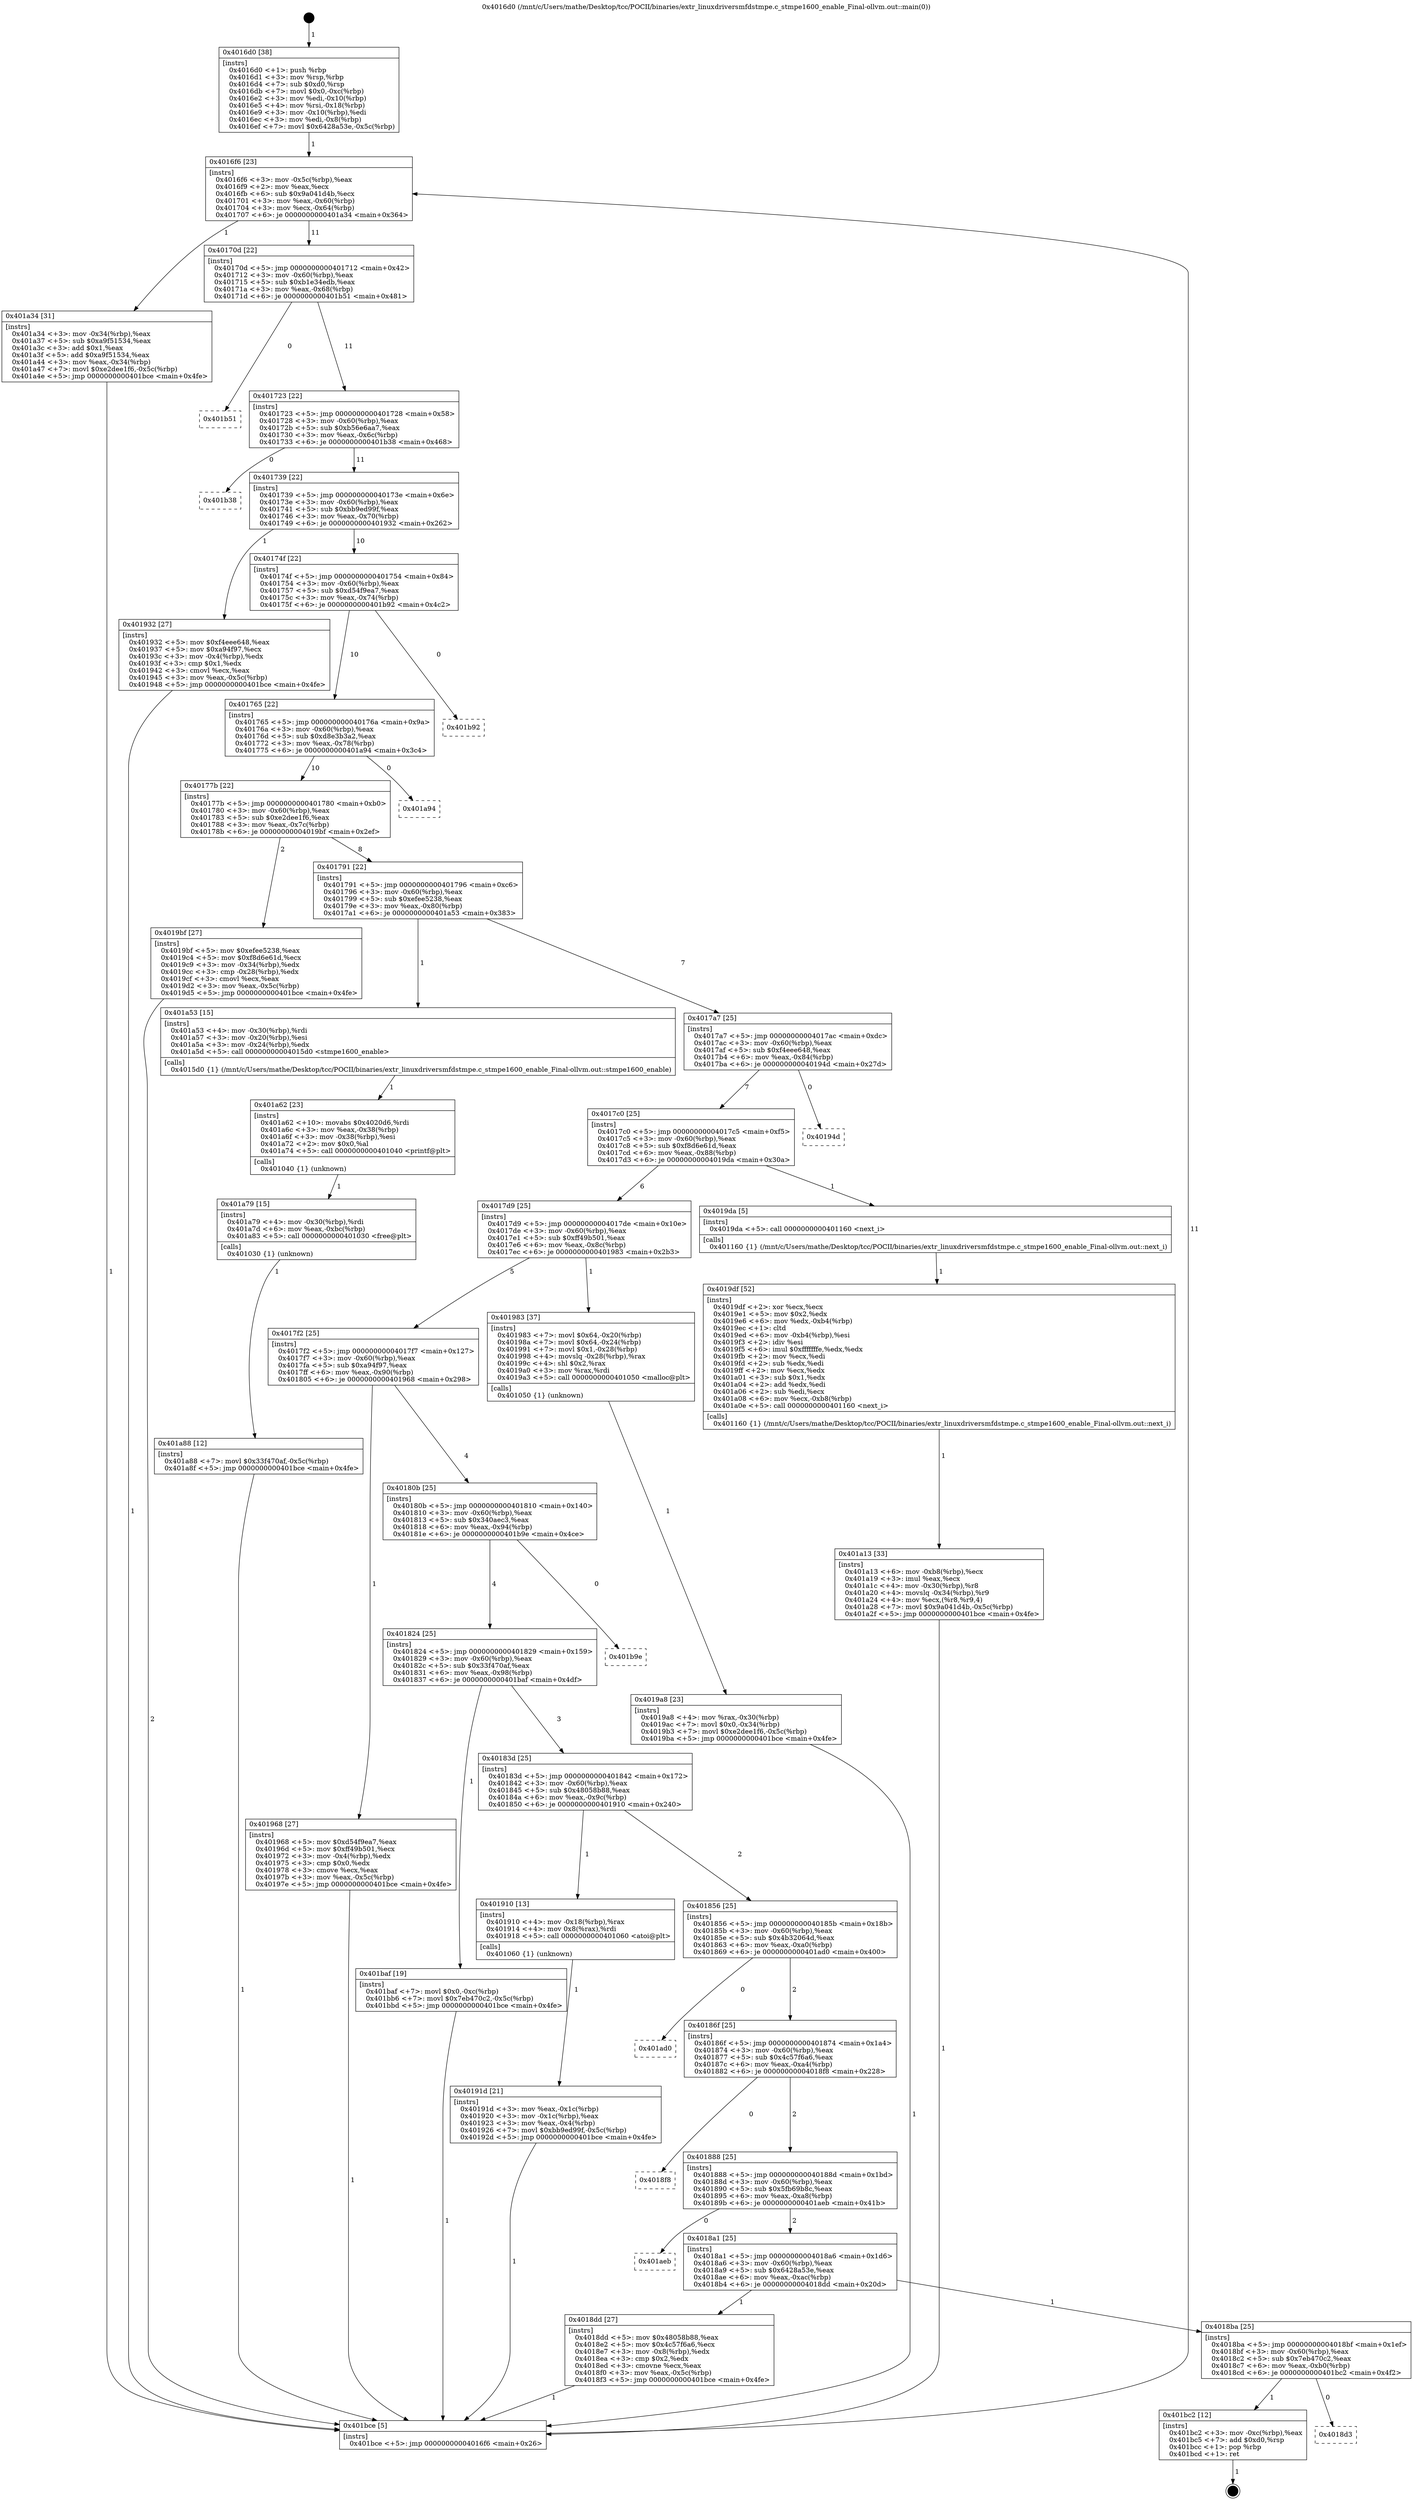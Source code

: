 digraph "0x4016d0" {
  label = "0x4016d0 (/mnt/c/Users/mathe/Desktop/tcc/POCII/binaries/extr_linuxdriversmfdstmpe.c_stmpe1600_enable_Final-ollvm.out::main(0))"
  labelloc = "t"
  node[shape=record]

  Entry [label="",width=0.3,height=0.3,shape=circle,fillcolor=black,style=filled]
  "0x4016f6" [label="{
     0x4016f6 [23]\l
     | [instrs]\l
     &nbsp;&nbsp;0x4016f6 \<+3\>: mov -0x5c(%rbp),%eax\l
     &nbsp;&nbsp;0x4016f9 \<+2\>: mov %eax,%ecx\l
     &nbsp;&nbsp;0x4016fb \<+6\>: sub $0x9a041d4b,%ecx\l
     &nbsp;&nbsp;0x401701 \<+3\>: mov %eax,-0x60(%rbp)\l
     &nbsp;&nbsp;0x401704 \<+3\>: mov %ecx,-0x64(%rbp)\l
     &nbsp;&nbsp;0x401707 \<+6\>: je 0000000000401a34 \<main+0x364\>\l
  }"]
  "0x401a34" [label="{
     0x401a34 [31]\l
     | [instrs]\l
     &nbsp;&nbsp;0x401a34 \<+3\>: mov -0x34(%rbp),%eax\l
     &nbsp;&nbsp;0x401a37 \<+5\>: sub $0xa9f51534,%eax\l
     &nbsp;&nbsp;0x401a3c \<+3\>: add $0x1,%eax\l
     &nbsp;&nbsp;0x401a3f \<+5\>: add $0xa9f51534,%eax\l
     &nbsp;&nbsp;0x401a44 \<+3\>: mov %eax,-0x34(%rbp)\l
     &nbsp;&nbsp;0x401a47 \<+7\>: movl $0xe2dee1f6,-0x5c(%rbp)\l
     &nbsp;&nbsp;0x401a4e \<+5\>: jmp 0000000000401bce \<main+0x4fe\>\l
  }"]
  "0x40170d" [label="{
     0x40170d [22]\l
     | [instrs]\l
     &nbsp;&nbsp;0x40170d \<+5\>: jmp 0000000000401712 \<main+0x42\>\l
     &nbsp;&nbsp;0x401712 \<+3\>: mov -0x60(%rbp),%eax\l
     &nbsp;&nbsp;0x401715 \<+5\>: sub $0xb1e34edb,%eax\l
     &nbsp;&nbsp;0x40171a \<+3\>: mov %eax,-0x68(%rbp)\l
     &nbsp;&nbsp;0x40171d \<+6\>: je 0000000000401b51 \<main+0x481\>\l
  }"]
  Exit [label="",width=0.3,height=0.3,shape=circle,fillcolor=black,style=filled,peripheries=2]
  "0x401b51" [label="{
     0x401b51\l
  }", style=dashed]
  "0x401723" [label="{
     0x401723 [22]\l
     | [instrs]\l
     &nbsp;&nbsp;0x401723 \<+5\>: jmp 0000000000401728 \<main+0x58\>\l
     &nbsp;&nbsp;0x401728 \<+3\>: mov -0x60(%rbp),%eax\l
     &nbsp;&nbsp;0x40172b \<+5\>: sub $0xb56e6aa7,%eax\l
     &nbsp;&nbsp;0x401730 \<+3\>: mov %eax,-0x6c(%rbp)\l
     &nbsp;&nbsp;0x401733 \<+6\>: je 0000000000401b38 \<main+0x468\>\l
  }"]
  "0x4018d3" [label="{
     0x4018d3\l
  }", style=dashed]
  "0x401b38" [label="{
     0x401b38\l
  }", style=dashed]
  "0x401739" [label="{
     0x401739 [22]\l
     | [instrs]\l
     &nbsp;&nbsp;0x401739 \<+5\>: jmp 000000000040173e \<main+0x6e\>\l
     &nbsp;&nbsp;0x40173e \<+3\>: mov -0x60(%rbp),%eax\l
     &nbsp;&nbsp;0x401741 \<+5\>: sub $0xbb9ed99f,%eax\l
     &nbsp;&nbsp;0x401746 \<+3\>: mov %eax,-0x70(%rbp)\l
     &nbsp;&nbsp;0x401749 \<+6\>: je 0000000000401932 \<main+0x262\>\l
  }"]
  "0x401bc2" [label="{
     0x401bc2 [12]\l
     | [instrs]\l
     &nbsp;&nbsp;0x401bc2 \<+3\>: mov -0xc(%rbp),%eax\l
     &nbsp;&nbsp;0x401bc5 \<+7\>: add $0xd0,%rsp\l
     &nbsp;&nbsp;0x401bcc \<+1\>: pop %rbp\l
     &nbsp;&nbsp;0x401bcd \<+1\>: ret\l
  }"]
  "0x401932" [label="{
     0x401932 [27]\l
     | [instrs]\l
     &nbsp;&nbsp;0x401932 \<+5\>: mov $0xf4eee648,%eax\l
     &nbsp;&nbsp;0x401937 \<+5\>: mov $0xa94f97,%ecx\l
     &nbsp;&nbsp;0x40193c \<+3\>: mov -0x4(%rbp),%edx\l
     &nbsp;&nbsp;0x40193f \<+3\>: cmp $0x1,%edx\l
     &nbsp;&nbsp;0x401942 \<+3\>: cmovl %ecx,%eax\l
     &nbsp;&nbsp;0x401945 \<+3\>: mov %eax,-0x5c(%rbp)\l
     &nbsp;&nbsp;0x401948 \<+5\>: jmp 0000000000401bce \<main+0x4fe\>\l
  }"]
  "0x40174f" [label="{
     0x40174f [22]\l
     | [instrs]\l
     &nbsp;&nbsp;0x40174f \<+5\>: jmp 0000000000401754 \<main+0x84\>\l
     &nbsp;&nbsp;0x401754 \<+3\>: mov -0x60(%rbp),%eax\l
     &nbsp;&nbsp;0x401757 \<+5\>: sub $0xd54f9ea7,%eax\l
     &nbsp;&nbsp;0x40175c \<+3\>: mov %eax,-0x74(%rbp)\l
     &nbsp;&nbsp;0x40175f \<+6\>: je 0000000000401b92 \<main+0x4c2\>\l
  }"]
  "0x401a88" [label="{
     0x401a88 [12]\l
     | [instrs]\l
     &nbsp;&nbsp;0x401a88 \<+7\>: movl $0x33f470af,-0x5c(%rbp)\l
     &nbsp;&nbsp;0x401a8f \<+5\>: jmp 0000000000401bce \<main+0x4fe\>\l
  }"]
  "0x401b92" [label="{
     0x401b92\l
  }", style=dashed]
  "0x401765" [label="{
     0x401765 [22]\l
     | [instrs]\l
     &nbsp;&nbsp;0x401765 \<+5\>: jmp 000000000040176a \<main+0x9a\>\l
     &nbsp;&nbsp;0x40176a \<+3\>: mov -0x60(%rbp),%eax\l
     &nbsp;&nbsp;0x40176d \<+5\>: sub $0xd8e3b3a2,%eax\l
     &nbsp;&nbsp;0x401772 \<+3\>: mov %eax,-0x78(%rbp)\l
     &nbsp;&nbsp;0x401775 \<+6\>: je 0000000000401a94 \<main+0x3c4\>\l
  }"]
  "0x401a79" [label="{
     0x401a79 [15]\l
     | [instrs]\l
     &nbsp;&nbsp;0x401a79 \<+4\>: mov -0x30(%rbp),%rdi\l
     &nbsp;&nbsp;0x401a7d \<+6\>: mov %eax,-0xbc(%rbp)\l
     &nbsp;&nbsp;0x401a83 \<+5\>: call 0000000000401030 \<free@plt\>\l
     | [calls]\l
     &nbsp;&nbsp;0x401030 \{1\} (unknown)\l
  }"]
  "0x401a94" [label="{
     0x401a94\l
  }", style=dashed]
  "0x40177b" [label="{
     0x40177b [22]\l
     | [instrs]\l
     &nbsp;&nbsp;0x40177b \<+5\>: jmp 0000000000401780 \<main+0xb0\>\l
     &nbsp;&nbsp;0x401780 \<+3\>: mov -0x60(%rbp),%eax\l
     &nbsp;&nbsp;0x401783 \<+5\>: sub $0xe2dee1f6,%eax\l
     &nbsp;&nbsp;0x401788 \<+3\>: mov %eax,-0x7c(%rbp)\l
     &nbsp;&nbsp;0x40178b \<+6\>: je 00000000004019bf \<main+0x2ef\>\l
  }"]
  "0x401a62" [label="{
     0x401a62 [23]\l
     | [instrs]\l
     &nbsp;&nbsp;0x401a62 \<+10\>: movabs $0x4020d6,%rdi\l
     &nbsp;&nbsp;0x401a6c \<+3\>: mov %eax,-0x38(%rbp)\l
     &nbsp;&nbsp;0x401a6f \<+3\>: mov -0x38(%rbp),%esi\l
     &nbsp;&nbsp;0x401a72 \<+2\>: mov $0x0,%al\l
     &nbsp;&nbsp;0x401a74 \<+5\>: call 0000000000401040 \<printf@plt\>\l
     | [calls]\l
     &nbsp;&nbsp;0x401040 \{1\} (unknown)\l
  }"]
  "0x4019bf" [label="{
     0x4019bf [27]\l
     | [instrs]\l
     &nbsp;&nbsp;0x4019bf \<+5\>: mov $0xefee5238,%eax\l
     &nbsp;&nbsp;0x4019c4 \<+5\>: mov $0xf8d6e61d,%ecx\l
     &nbsp;&nbsp;0x4019c9 \<+3\>: mov -0x34(%rbp),%edx\l
     &nbsp;&nbsp;0x4019cc \<+3\>: cmp -0x28(%rbp),%edx\l
     &nbsp;&nbsp;0x4019cf \<+3\>: cmovl %ecx,%eax\l
     &nbsp;&nbsp;0x4019d2 \<+3\>: mov %eax,-0x5c(%rbp)\l
     &nbsp;&nbsp;0x4019d5 \<+5\>: jmp 0000000000401bce \<main+0x4fe\>\l
  }"]
  "0x401791" [label="{
     0x401791 [22]\l
     | [instrs]\l
     &nbsp;&nbsp;0x401791 \<+5\>: jmp 0000000000401796 \<main+0xc6\>\l
     &nbsp;&nbsp;0x401796 \<+3\>: mov -0x60(%rbp),%eax\l
     &nbsp;&nbsp;0x401799 \<+5\>: sub $0xefee5238,%eax\l
     &nbsp;&nbsp;0x40179e \<+3\>: mov %eax,-0x80(%rbp)\l
     &nbsp;&nbsp;0x4017a1 \<+6\>: je 0000000000401a53 \<main+0x383\>\l
  }"]
  "0x401a13" [label="{
     0x401a13 [33]\l
     | [instrs]\l
     &nbsp;&nbsp;0x401a13 \<+6\>: mov -0xb8(%rbp),%ecx\l
     &nbsp;&nbsp;0x401a19 \<+3\>: imul %eax,%ecx\l
     &nbsp;&nbsp;0x401a1c \<+4\>: mov -0x30(%rbp),%r8\l
     &nbsp;&nbsp;0x401a20 \<+4\>: movslq -0x34(%rbp),%r9\l
     &nbsp;&nbsp;0x401a24 \<+4\>: mov %ecx,(%r8,%r9,4)\l
     &nbsp;&nbsp;0x401a28 \<+7\>: movl $0x9a041d4b,-0x5c(%rbp)\l
     &nbsp;&nbsp;0x401a2f \<+5\>: jmp 0000000000401bce \<main+0x4fe\>\l
  }"]
  "0x401a53" [label="{
     0x401a53 [15]\l
     | [instrs]\l
     &nbsp;&nbsp;0x401a53 \<+4\>: mov -0x30(%rbp),%rdi\l
     &nbsp;&nbsp;0x401a57 \<+3\>: mov -0x20(%rbp),%esi\l
     &nbsp;&nbsp;0x401a5a \<+3\>: mov -0x24(%rbp),%edx\l
     &nbsp;&nbsp;0x401a5d \<+5\>: call 00000000004015d0 \<stmpe1600_enable\>\l
     | [calls]\l
     &nbsp;&nbsp;0x4015d0 \{1\} (/mnt/c/Users/mathe/Desktop/tcc/POCII/binaries/extr_linuxdriversmfdstmpe.c_stmpe1600_enable_Final-ollvm.out::stmpe1600_enable)\l
  }"]
  "0x4017a7" [label="{
     0x4017a7 [25]\l
     | [instrs]\l
     &nbsp;&nbsp;0x4017a7 \<+5\>: jmp 00000000004017ac \<main+0xdc\>\l
     &nbsp;&nbsp;0x4017ac \<+3\>: mov -0x60(%rbp),%eax\l
     &nbsp;&nbsp;0x4017af \<+5\>: sub $0xf4eee648,%eax\l
     &nbsp;&nbsp;0x4017b4 \<+6\>: mov %eax,-0x84(%rbp)\l
     &nbsp;&nbsp;0x4017ba \<+6\>: je 000000000040194d \<main+0x27d\>\l
  }"]
  "0x4019df" [label="{
     0x4019df [52]\l
     | [instrs]\l
     &nbsp;&nbsp;0x4019df \<+2\>: xor %ecx,%ecx\l
     &nbsp;&nbsp;0x4019e1 \<+5\>: mov $0x2,%edx\l
     &nbsp;&nbsp;0x4019e6 \<+6\>: mov %edx,-0xb4(%rbp)\l
     &nbsp;&nbsp;0x4019ec \<+1\>: cltd\l
     &nbsp;&nbsp;0x4019ed \<+6\>: mov -0xb4(%rbp),%esi\l
     &nbsp;&nbsp;0x4019f3 \<+2\>: idiv %esi\l
     &nbsp;&nbsp;0x4019f5 \<+6\>: imul $0xfffffffe,%edx,%edx\l
     &nbsp;&nbsp;0x4019fb \<+2\>: mov %ecx,%edi\l
     &nbsp;&nbsp;0x4019fd \<+2\>: sub %edx,%edi\l
     &nbsp;&nbsp;0x4019ff \<+2\>: mov %ecx,%edx\l
     &nbsp;&nbsp;0x401a01 \<+3\>: sub $0x1,%edx\l
     &nbsp;&nbsp;0x401a04 \<+2\>: add %edx,%edi\l
     &nbsp;&nbsp;0x401a06 \<+2\>: sub %edi,%ecx\l
     &nbsp;&nbsp;0x401a08 \<+6\>: mov %ecx,-0xb8(%rbp)\l
     &nbsp;&nbsp;0x401a0e \<+5\>: call 0000000000401160 \<next_i\>\l
     | [calls]\l
     &nbsp;&nbsp;0x401160 \{1\} (/mnt/c/Users/mathe/Desktop/tcc/POCII/binaries/extr_linuxdriversmfdstmpe.c_stmpe1600_enable_Final-ollvm.out::next_i)\l
  }"]
  "0x40194d" [label="{
     0x40194d\l
  }", style=dashed]
  "0x4017c0" [label="{
     0x4017c0 [25]\l
     | [instrs]\l
     &nbsp;&nbsp;0x4017c0 \<+5\>: jmp 00000000004017c5 \<main+0xf5\>\l
     &nbsp;&nbsp;0x4017c5 \<+3\>: mov -0x60(%rbp),%eax\l
     &nbsp;&nbsp;0x4017c8 \<+5\>: sub $0xf8d6e61d,%eax\l
     &nbsp;&nbsp;0x4017cd \<+6\>: mov %eax,-0x88(%rbp)\l
     &nbsp;&nbsp;0x4017d3 \<+6\>: je 00000000004019da \<main+0x30a\>\l
  }"]
  "0x4019a8" [label="{
     0x4019a8 [23]\l
     | [instrs]\l
     &nbsp;&nbsp;0x4019a8 \<+4\>: mov %rax,-0x30(%rbp)\l
     &nbsp;&nbsp;0x4019ac \<+7\>: movl $0x0,-0x34(%rbp)\l
     &nbsp;&nbsp;0x4019b3 \<+7\>: movl $0xe2dee1f6,-0x5c(%rbp)\l
     &nbsp;&nbsp;0x4019ba \<+5\>: jmp 0000000000401bce \<main+0x4fe\>\l
  }"]
  "0x4019da" [label="{
     0x4019da [5]\l
     | [instrs]\l
     &nbsp;&nbsp;0x4019da \<+5\>: call 0000000000401160 \<next_i\>\l
     | [calls]\l
     &nbsp;&nbsp;0x401160 \{1\} (/mnt/c/Users/mathe/Desktop/tcc/POCII/binaries/extr_linuxdriversmfdstmpe.c_stmpe1600_enable_Final-ollvm.out::next_i)\l
  }"]
  "0x4017d9" [label="{
     0x4017d9 [25]\l
     | [instrs]\l
     &nbsp;&nbsp;0x4017d9 \<+5\>: jmp 00000000004017de \<main+0x10e\>\l
     &nbsp;&nbsp;0x4017de \<+3\>: mov -0x60(%rbp),%eax\l
     &nbsp;&nbsp;0x4017e1 \<+5\>: sub $0xff49b501,%eax\l
     &nbsp;&nbsp;0x4017e6 \<+6\>: mov %eax,-0x8c(%rbp)\l
     &nbsp;&nbsp;0x4017ec \<+6\>: je 0000000000401983 \<main+0x2b3\>\l
  }"]
  "0x40191d" [label="{
     0x40191d [21]\l
     | [instrs]\l
     &nbsp;&nbsp;0x40191d \<+3\>: mov %eax,-0x1c(%rbp)\l
     &nbsp;&nbsp;0x401920 \<+3\>: mov -0x1c(%rbp),%eax\l
     &nbsp;&nbsp;0x401923 \<+3\>: mov %eax,-0x4(%rbp)\l
     &nbsp;&nbsp;0x401926 \<+7\>: movl $0xbb9ed99f,-0x5c(%rbp)\l
     &nbsp;&nbsp;0x40192d \<+5\>: jmp 0000000000401bce \<main+0x4fe\>\l
  }"]
  "0x401983" [label="{
     0x401983 [37]\l
     | [instrs]\l
     &nbsp;&nbsp;0x401983 \<+7\>: movl $0x64,-0x20(%rbp)\l
     &nbsp;&nbsp;0x40198a \<+7\>: movl $0x64,-0x24(%rbp)\l
     &nbsp;&nbsp;0x401991 \<+7\>: movl $0x1,-0x28(%rbp)\l
     &nbsp;&nbsp;0x401998 \<+4\>: movslq -0x28(%rbp),%rax\l
     &nbsp;&nbsp;0x40199c \<+4\>: shl $0x2,%rax\l
     &nbsp;&nbsp;0x4019a0 \<+3\>: mov %rax,%rdi\l
     &nbsp;&nbsp;0x4019a3 \<+5\>: call 0000000000401050 \<malloc@plt\>\l
     | [calls]\l
     &nbsp;&nbsp;0x401050 \{1\} (unknown)\l
  }"]
  "0x4017f2" [label="{
     0x4017f2 [25]\l
     | [instrs]\l
     &nbsp;&nbsp;0x4017f2 \<+5\>: jmp 00000000004017f7 \<main+0x127\>\l
     &nbsp;&nbsp;0x4017f7 \<+3\>: mov -0x60(%rbp),%eax\l
     &nbsp;&nbsp;0x4017fa \<+5\>: sub $0xa94f97,%eax\l
     &nbsp;&nbsp;0x4017ff \<+6\>: mov %eax,-0x90(%rbp)\l
     &nbsp;&nbsp;0x401805 \<+6\>: je 0000000000401968 \<main+0x298\>\l
  }"]
  "0x4016d0" [label="{
     0x4016d0 [38]\l
     | [instrs]\l
     &nbsp;&nbsp;0x4016d0 \<+1\>: push %rbp\l
     &nbsp;&nbsp;0x4016d1 \<+3\>: mov %rsp,%rbp\l
     &nbsp;&nbsp;0x4016d4 \<+7\>: sub $0xd0,%rsp\l
     &nbsp;&nbsp;0x4016db \<+7\>: movl $0x0,-0xc(%rbp)\l
     &nbsp;&nbsp;0x4016e2 \<+3\>: mov %edi,-0x10(%rbp)\l
     &nbsp;&nbsp;0x4016e5 \<+4\>: mov %rsi,-0x18(%rbp)\l
     &nbsp;&nbsp;0x4016e9 \<+3\>: mov -0x10(%rbp),%edi\l
     &nbsp;&nbsp;0x4016ec \<+3\>: mov %edi,-0x8(%rbp)\l
     &nbsp;&nbsp;0x4016ef \<+7\>: movl $0x6428a53e,-0x5c(%rbp)\l
  }"]
  "0x401968" [label="{
     0x401968 [27]\l
     | [instrs]\l
     &nbsp;&nbsp;0x401968 \<+5\>: mov $0xd54f9ea7,%eax\l
     &nbsp;&nbsp;0x40196d \<+5\>: mov $0xff49b501,%ecx\l
     &nbsp;&nbsp;0x401972 \<+3\>: mov -0x4(%rbp),%edx\l
     &nbsp;&nbsp;0x401975 \<+3\>: cmp $0x0,%edx\l
     &nbsp;&nbsp;0x401978 \<+3\>: cmove %ecx,%eax\l
     &nbsp;&nbsp;0x40197b \<+3\>: mov %eax,-0x5c(%rbp)\l
     &nbsp;&nbsp;0x40197e \<+5\>: jmp 0000000000401bce \<main+0x4fe\>\l
  }"]
  "0x40180b" [label="{
     0x40180b [25]\l
     | [instrs]\l
     &nbsp;&nbsp;0x40180b \<+5\>: jmp 0000000000401810 \<main+0x140\>\l
     &nbsp;&nbsp;0x401810 \<+3\>: mov -0x60(%rbp),%eax\l
     &nbsp;&nbsp;0x401813 \<+5\>: sub $0x340aec3,%eax\l
     &nbsp;&nbsp;0x401818 \<+6\>: mov %eax,-0x94(%rbp)\l
     &nbsp;&nbsp;0x40181e \<+6\>: je 0000000000401b9e \<main+0x4ce\>\l
  }"]
  "0x401bce" [label="{
     0x401bce [5]\l
     | [instrs]\l
     &nbsp;&nbsp;0x401bce \<+5\>: jmp 00000000004016f6 \<main+0x26\>\l
  }"]
  "0x401b9e" [label="{
     0x401b9e\l
  }", style=dashed]
  "0x401824" [label="{
     0x401824 [25]\l
     | [instrs]\l
     &nbsp;&nbsp;0x401824 \<+5\>: jmp 0000000000401829 \<main+0x159\>\l
     &nbsp;&nbsp;0x401829 \<+3\>: mov -0x60(%rbp),%eax\l
     &nbsp;&nbsp;0x40182c \<+5\>: sub $0x33f470af,%eax\l
     &nbsp;&nbsp;0x401831 \<+6\>: mov %eax,-0x98(%rbp)\l
     &nbsp;&nbsp;0x401837 \<+6\>: je 0000000000401baf \<main+0x4df\>\l
  }"]
  "0x4018ba" [label="{
     0x4018ba [25]\l
     | [instrs]\l
     &nbsp;&nbsp;0x4018ba \<+5\>: jmp 00000000004018bf \<main+0x1ef\>\l
     &nbsp;&nbsp;0x4018bf \<+3\>: mov -0x60(%rbp),%eax\l
     &nbsp;&nbsp;0x4018c2 \<+5\>: sub $0x7eb470c2,%eax\l
     &nbsp;&nbsp;0x4018c7 \<+6\>: mov %eax,-0xb0(%rbp)\l
     &nbsp;&nbsp;0x4018cd \<+6\>: je 0000000000401bc2 \<main+0x4f2\>\l
  }"]
  "0x401baf" [label="{
     0x401baf [19]\l
     | [instrs]\l
     &nbsp;&nbsp;0x401baf \<+7\>: movl $0x0,-0xc(%rbp)\l
     &nbsp;&nbsp;0x401bb6 \<+7\>: movl $0x7eb470c2,-0x5c(%rbp)\l
     &nbsp;&nbsp;0x401bbd \<+5\>: jmp 0000000000401bce \<main+0x4fe\>\l
  }"]
  "0x40183d" [label="{
     0x40183d [25]\l
     | [instrs]\l
     &nbsp;&nbsp;0x40183d \<+5\>: jmp 0000000000401842 \<main+0x172\>\l
     &nbsp;&nbsp;0x401842 \<+3\>: mov -0x60(%rbp),%eax\l
     &nbsp;&nbsp;0x401845 \<+5\>: sub $0x48058b88,%eax\l
     &nbsp;&nbsp;0x40184a \<+6\>: mov %eax,-0x9c(%rbp)\l
     &nbsp;&nbsp;0x401850 \<+6\>: je 0000000000401910 \<main+0x240\>\l
  }"]
  "0x4018dd" [label="{
     0x4018dd [27]\l
     | [instrs]\l
     &nbsp;&nbsp;0x4018dd \<+5\>: mov $0x48058b88,%eax\l
     &nbsp;&nbsp;0x4018e2 \<+5\>: mov $0x4c57f6a6,%ecx\l
     &nbsp;&nbsp;0x4018e7 \<+3\>: mov -0x8(%rbp),%edx\l
     &nbsp;&nbsp;0x4018ea \<+3\>: cmp $0x2,%edx\l
     &nbsp;&nbsp;0x4018ed \<+3\>: cmovne %ecx,%eax\l
     &nbsp;&nbsp;0x4018f0 \<+3\>: mov %eax,-0x5c(%rbp)\l
     &nbsp;&nbsp;0x4018f3 \<+5\>: jmp 0000000000401bce \<main+0x4fe\>\l
  }"]
  "0x401910" [label="{
     0x401910 [13]\l
     | [instrs]\l
     &nbsp;&nbsp;0x401910 \<+4\>: mov -0x18(%rbp),%rax\l
     &nbsp;&nbsp;0x401914 \<+4\>: mov 0x8(%rax),%rdi\l
     &nbsp;&nbsp;0x401918 \<+5\>: call 0000000000401060 \<atoi@plt\>\l
     | [calls]\l
     &nbsp;&nbsp;0x401060 \{1\} (unknown)\l
  }"]
  "0x401856" [label="{
     0x401856 [25]\l
     | [instrs]\l
     &nbsp;&nbsp;0x401856 \<+5\>: jmp 000000000040185b \<main+0x18b\>\l
     &nbsp;&nbsp;0x40185b \<+3\>: mov -0x60(%rbp),%eax\l
     &nbsp;&nbsp;0x40185e \<+5\>: sub $0x4b32064d,%eax\l
     &nbsp;&nbsp;0x401863 \<+6\>: mov %eax,-0xa0(%rbp)\l
     &nbsp;&nbsp;0x401869 \<+6\>: je 0000000000401ad0 \<main+0x400\>\l
  }"]
  "0x4018a1" [label="{
     0x4018a1 [25]\l
     | [instrs]\l
     &nbsp;&nbsp;0x4018a1 \<+5\>: jmp 00000000004018a6 \<main+0x1d6\>\l
     &nbsp;&nbsp;0x4018a6 \<+3\>: mov -0x60(%rbp),%eax\l
     &nbsp;&nbsp;0x4018a9 \<+5\>: sub $0x6428a53e,%eax\l
     &nbsp;&nbsp;0x4018ae \<+6\>: mov %eax,-0xac(%rbp)\l
     &nbsp;&nbsp;0x4018b4 \<+6\>: je 00000000004018dd \<main+0x20d\>\l
  }"]
  "0x401ad0" [label="{
     0x401ad0\l
  }", style=dashed]
  "0x40186f" [label="{
     0x40186f [25]\l
     | [instrs]\l
     &nbsp;&nbsp;0x40186f \<+5\>: jmp 0000000000401874 \<main+0x1a4\>\l
     &nbsp;&nbsp;0x401874 \<+3\>: mov -0x60(%rbp),%eax\l
     &nbsp;&nbsp;0x401877 \<+5\>: sub $0x4c57f6a6,%eax\l
     &nbsp;&nbsp;0x40187c \<+6\>: mov %eax,-0xa4(%rbp)\l
     &nbsp;&nbsp;0x401882 \<+6\>: je 00000000004018f8 \<main+0x228\>\l
  }"]
  "0x401aeb" [label="{
     0x401aeb\l
  }", style=dashed]
  "0x4018f8" [label="{
     0x4018f8\l
  }", style=dashed]
  "0x401888" [label="{
     0x401888 [25]\l
     | [instrs]\l
     &nbsp;&nbsp;0x401888 \<+5\>: jmp 000000000040188d \<main+0x1bd\>\l
     &nbsp;&nbsp;0x40188d \<+3\>: mov -0x60(%rbp),%eax\l
     &nbsp;&nbsp;0x401890 \<+5\>: sub $0x5fb69b8c,%eax\l
     &nbsp;&nbsp;0x401895 \<+6\>: mov %eax,-0xa8(%rbp)\l
     &nbsp;&nbsp;0x40189b \<+6\>: je 0000000000401aeb \<main+0x41b\>\l
  }"]
  Entry -> "0x4016d0" [label=" 1"]
  "0x4016f6" -> "0x401a34" [label=" 1"]
  "0x4016f6" -> "0x40170d" [label=" 11"]
  "0x401bc2" -> Exit [label=" 1"]
  "0x40170d" -> "0x401b51" [label=" 0"]
  "0x40170d" -> "0x401723" [label=" 11"]
  "0x4018ba" -> "0x4018d3" [label=" 0"]
  "0x401723" -> "0x401b38" [label=" 0"]
  "0x401723" -> "0x401739" [label=" 11"]
  "0x4018ba" -> "0x401bc2" [label=" 1"]
  "0x401739" -> "0x401932" [label=" 1"]
  "0x401739" -> "0x40174f" [label=" 10"]
  "0x401baf" -> "0x401bce" [label=" 1"]
  "0x40174f" -> "0x401b92" [label=" 0"]
  "0x40174f" -> "0x401765" [label=" 10"]
  "0x401a88" -> "0x401bce" [label=" 1"]
  "0x401765" -> "0x401a94" [label=" 0"]
  "0x401765" -> "0x40177b" [label=" 10"]
  "0x401a79" -> "0x401a88" [label=" 1"]
  "0x40177b" -> "0x4019bf" [label=" 2"]
  "0x40177b" -> "0x401791" [label=" 8"]
  "0x401a62" -> "0x401a79" [label=" 1"]
  "0x401791" -> "0x401a53" [label=" 1"]
  "0x401791" -> "0x4017a7" [label=" 7"]
  "0x401a53" -> "0x401a62" [label=" 1"]
  "0x4017a7" -> "0x40194d" [label=" 0"]
  "0x4017a7" -> "0x4017c0" [label=" 7"]
  "0x401a34" -> "0x401bce" [label=" 1"]
  "0x4017c0" -> "0x4019da" [label=" 1"]
  "0x4017c0" -> "0x4017d9" [label=" 6"]
  "0x401a13" -> "0x401bce" [label=" 1"]
  "0x4017d9" -> "0x401983" [label=" 1"]
  "0x4017d9" -> "0x4017f2" [label=" 5"]
  "0x4019df" -> "0x401a13" [label=" 1"]
  "0x4017f2" -> "0x401968" [label=" 1"]
  "0x4017f2" -> "0x40180b" [label=" 4"]
  "0x4019da" -> "0x4019df" [label=" 1"]
  "0x40180b" -> "0x401b9e" [label=" 0"]
  "0x40180b" -> "0x401824" [label=" 4"]
  "0x4019bf" -> "0x401bce" [label=" 2"]
  "0x401824" -> "0x401baf" [label=" 1"]
  "0x401824" -> "0x40183d" [label=" 3"]
  "0x4019a8" -> "0x401bce" [label=" 1"]
  "0x40183d" -> "0x401910" [label=" 1"]
  "0x40183d" -> "0x401856" [label=" 2"]
  "0x401983" -> "0x4019a8" [label=" 1"]
  "0x401856" -> "0x401ad0" [label=" 0"]
  "0x401856" -> "0x40186f" [label=" 2"]
  "0x401932" -> "0x401bce" [label=" 1"]
  "0x40186f" -> "0x4018f8" [label=" 0"]
  "0x40186f" -> "0x401888" [label=" 2"]
  "0x40191d" -> "0x401bce" [label=" 1"]
  "0x401888" -> "0x401aeb" [label=" 0"]
  "0x401888" -> "0x4018a1" [label=" 2"]
  "0x401968" -> "0x401bce" [label=" 1"]
  "0x4018a1" -> "0x4018dd" [label=" 1"]
  "0x4018a1" -> "0x4018ba" [label=" 1"]
  "0x4018dd" -> "0x401bce" [label=" 1"]
  "0x4016d0" -> "0x4016f6" [label=" 1"]
  "0x401bce" -> "0x4016f6" [label=" 11"]
  "0x401910" -> "0x40191d" [label=" 1"]
}
